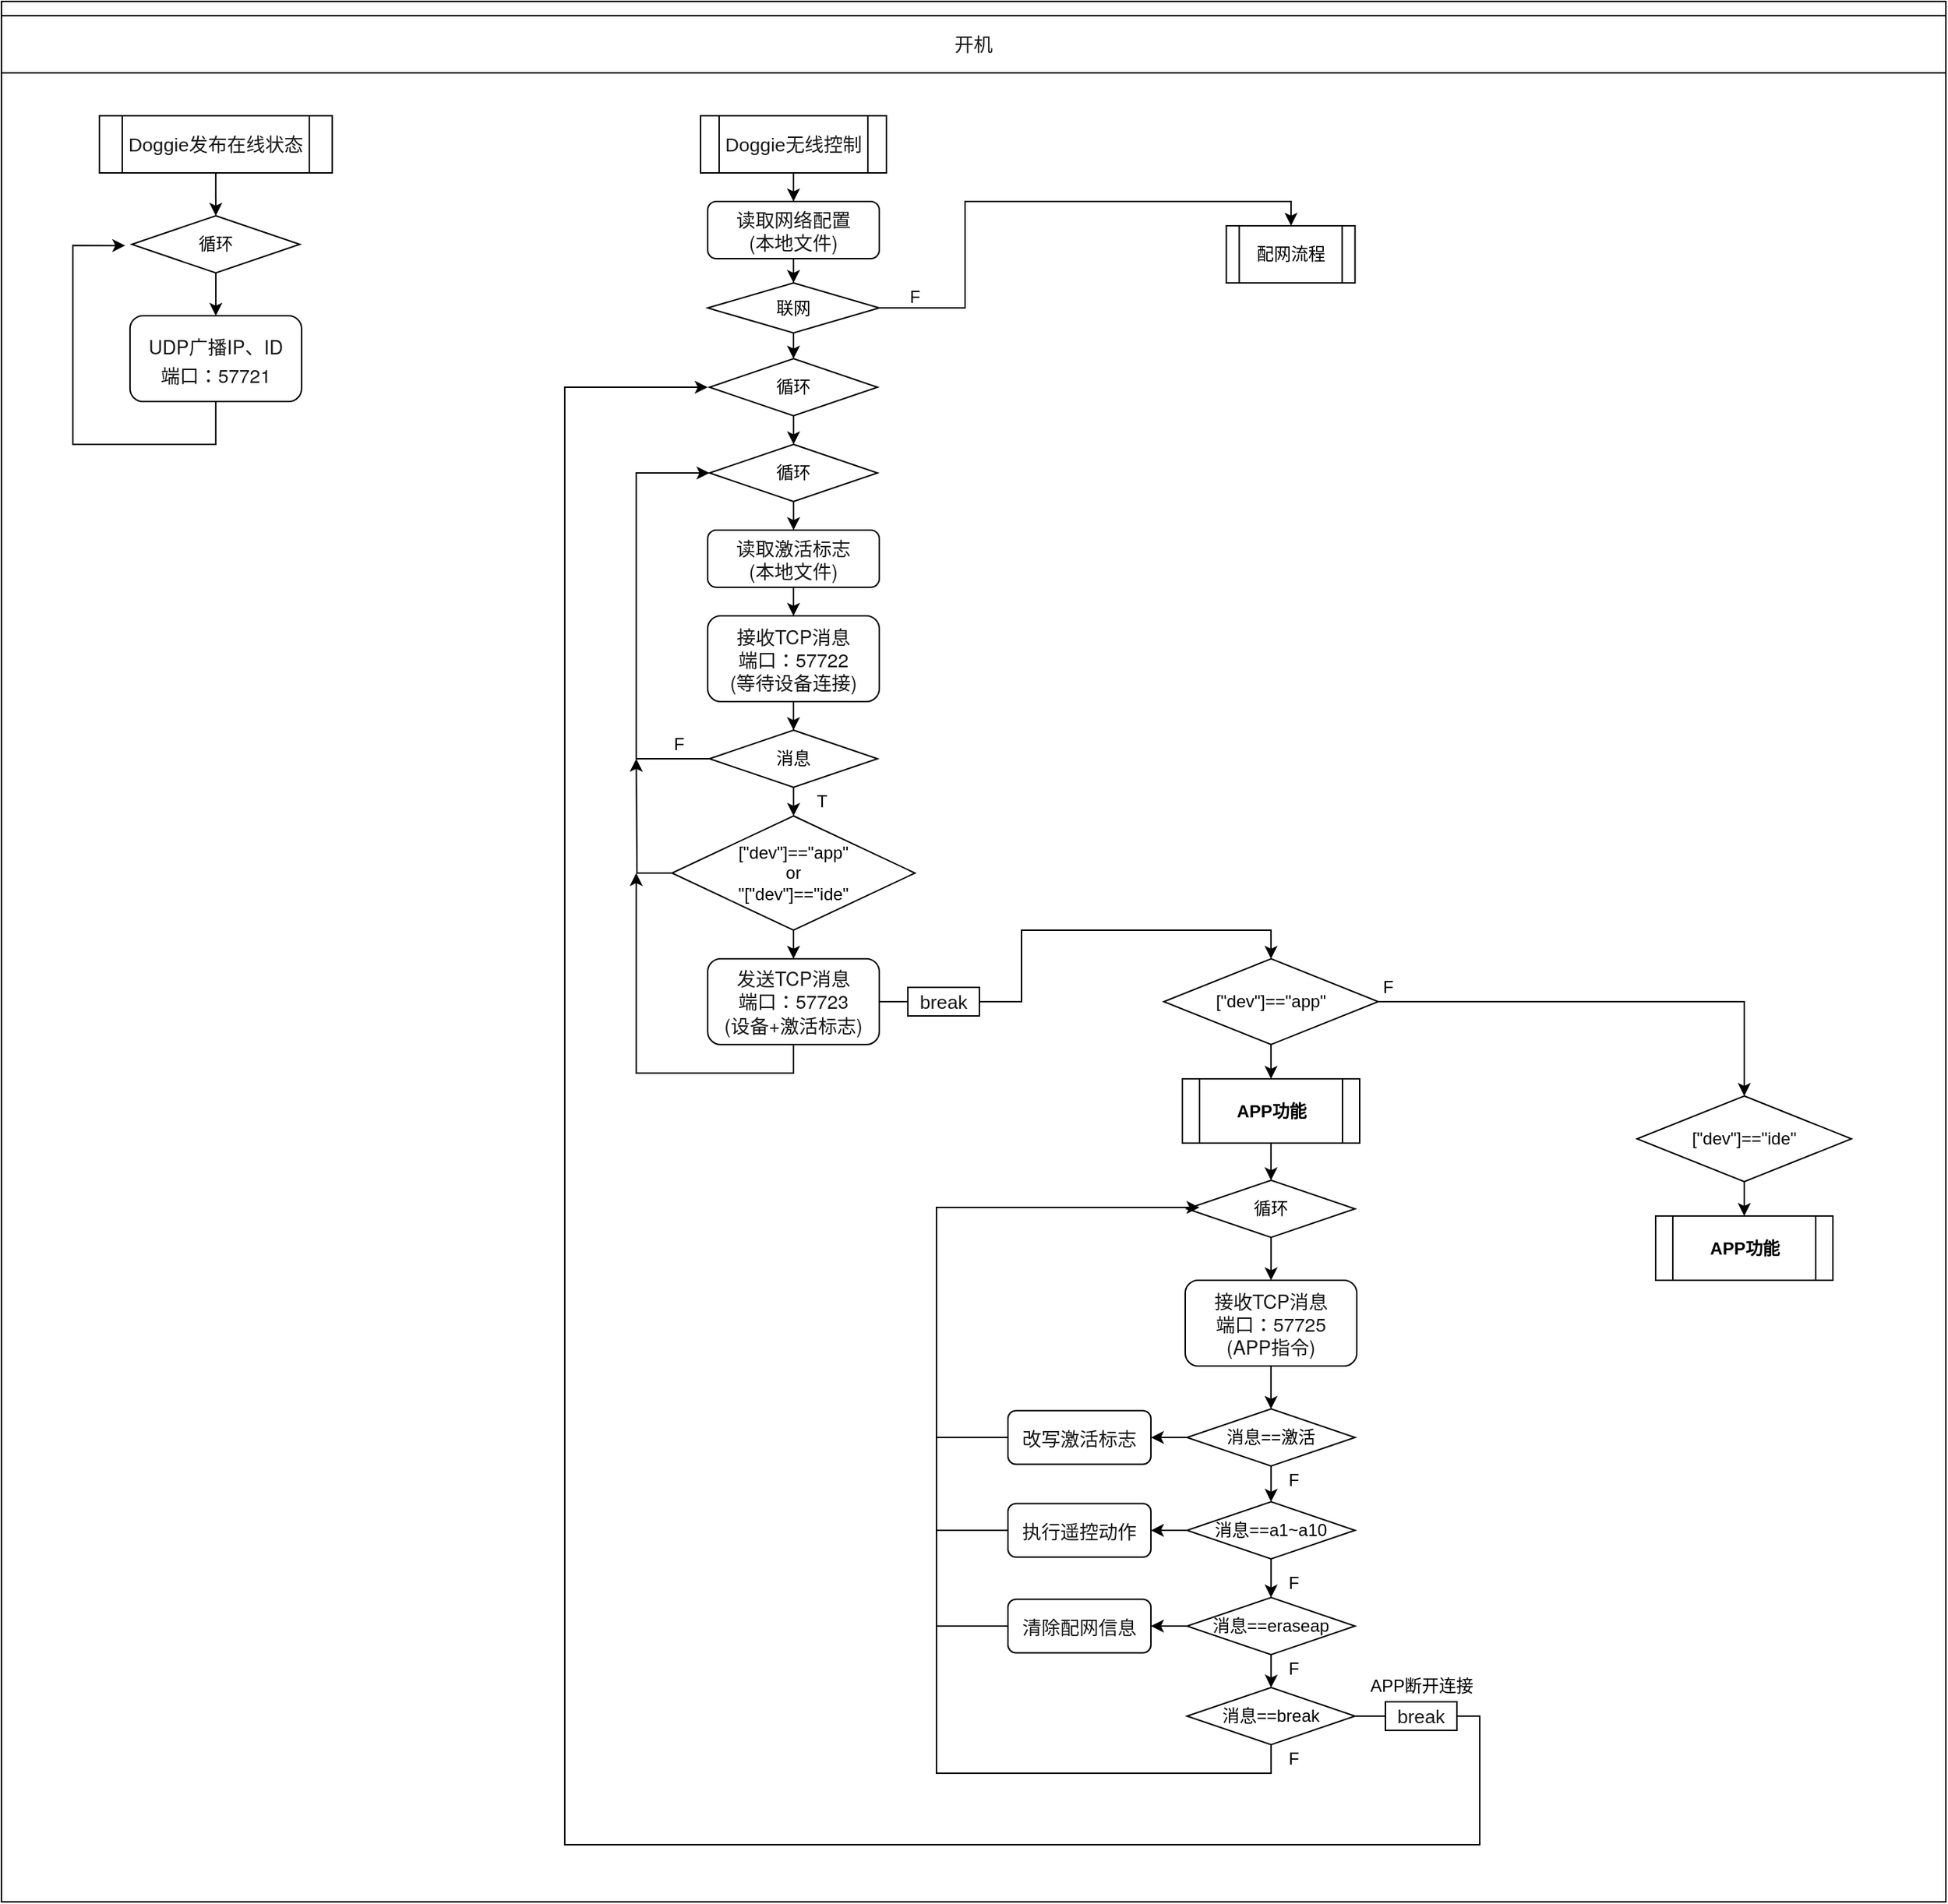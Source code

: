 <mxfile version="14.1.1" type="github">
  <diagram id="SIsZvFy45aXnX-BMXcz8" name="Page-1">
    <mxGraphModel dx="4803" dy="4001" grid="1" gridSize="10" guides="1" tooltips="1" connect="1" arrows="1" fold="1" page="1" pageScale="1" pageWidth="827" pageHeight="1169" math="0" shadow="0">
      <root>
        <mxCell id="0" />
        <mxCell id="1" parent="0" />
        <mxCell id="pTYEqp93y5SNzYrnJhAv-175" value="" style="rounded=0;whiteSpace=wrap;html=1;fillColor=#ffffff;gradientColor=none;" parent="1" vertex="1">
          <mxGeometry x="-1160" y="-2280" width="1360" height="1330" as="geometry" />
        </mxCell>
        <mxCell id="pTYEqp93y5SNzYrnJhAv-173" style="edgeStyle=orthogonalEdgeStyle;rounded=0;orthogonalLoop=1;jettySize=auto;html=1;startArrow=none;startFill=0;endArrow=classic;endFill=1;entryX=-0.039;entryY=0.521;entryDx=0;entryDy=0;entryPerimeter=0;" parent="1" source="kPTJGmgoszfXjRoP_3Vx-1" target="pTYEqp93y5SNzYrnJhAv-170" edge="1">
          <mxGeometry relative="1" as="geometry">
            <mxPoint x="-1110.06" y="-2140" as="targetPoint" />
            <Array as="points">
              <mxPoint x="-1010.06" y="-1970" />
              <mxPoint x="-1110.06" y="-1970" />
              <mxPoint x="-1110.06" y="-2109" />
            </Array>
          </mxGeometry>
        </mxCell>
        <mxCell id="kPTJGmgoszfXjRoP_3Vx-1" value="&lt;p style=&quot;box-sizing: border-box ; margin: 0px ; padding: 0px ; font-family: &amp;#34;helvetica neue&amp;#34; , &amp;#34;helvetica&amp;#34; , &amp;#34;pingfang sc&amp;#34; , &amp;#34;hiragino sans gb&amp;#34; , &amp;#34;microsoft yahei&amp;#34; , &amp;#34;\5 fae8f6f96c59ed1&amp;#34; , &amp;#34;arial&amp;#34; , sans-serif ; font-size: 16px ; line-height: 1.2&quot;&gt;&lt;span style=&quot;box-sizing: border-box ; color: rgb(25 , 25 , 25) ; font-size: 10pt&quot;&gt;UDP广播IP、ID&lt;/span&gt;&lt;/p&gt;&lt;p style=&quot;box-sizing: border-box ; margin: 0px ; padding: 0px ; font-family: &amp;#34;helvetica neue&amp;#34; , &amp;#34;helvetica&amp;#34; , &amp;#34;pingfang sc&amp;#34; , &amp;#34;hiragino sans gb&amp;#34; , &amp;#34;microsoft yahei&amp;#34; , &amp;#34;\5 fae8f6f96c59ed1&amp;#34; , &amp;#34;arial&amp;#34; , sans-serif ; font-size: 16px ; line-height: 1.2&quot;&gt;&lt;span style=&quot;box-sizing: border-box ; color: rgb(25 , 25 , 25) ; font-size: 10pt&quot;&gt;端口：57721&lt;/span&gt;&lt;/p&gt;" style="rounded=1;whiteSpace=wrap;html=1;" parent="1" vertex="1">
          <mxGeometry x="-1070.06" y="-2060" width="120" height="60" as="geometry" />
        </mxCell>
        <mxCell id="pTYEqp93y5SNzYrnJhAv-171" style="edgeStyle=orthogonalEdgeStyle;rounded=0;orthogonalLoop=1;jettySize=auto;html=1;entryX=0.5;entryY=0;entryDx=0;entryDy=0;startArrow=none;startFill=0;endArrow=classic;endFill=1;" parent="1" target="pTYEqp93y5SNzYrnJhAv-170" edge="1">
          <mxGeometry relative="1" as="geometry">
            <mxPoint x="-1010.1" y="-2160" as="sourcePoint" />
          </mxGeometry>
        </mxCell>
        <mxCell id="pTYEqp93y5SNzYrnJhAv-2" value="&lt;span style=&quot;color: rgb(25 , 25 , 25) ; font-size: 13.333px&quot;&gt;开机&lt;/span&gt;" style="rounded=0;whiteSpace=wrap;html=1;fillColor=#ffffff;gradientColor=none;" parent="1" vertex="1">
          <mxGeometry x="-1160" y="-2270" width="1360" height="40" as="geometry" />
        </mxCell>
        <mxCell id="pTYEqp93y5SNzYrnJhAv-177" style="edgeStyle=orthogonalEdgeStyle;rounded=0;orthogonalLoop=1;jettySize=auto;html=1;entryX=0.5;entryY=0;entryDx=0;entryDy=0;startArrow=none;startFill=0;endArrow=classic;endFill=1;" parent="1" source="pTYEqp93y5SNzYrnJhAv-3" target="pTYEqp93y5SNzYrnJhAv-5" edge="1">
          <mxGeometry relative="1" as="geometry" />
        </mxCell>
        <mxCell id="pTYEqp93y5SNzYrnJhAv-3" value="&lt;p style=&quot;box-sizing: border-box ; margin: 0px ; padding: 0px ; font-family: &amp;#34;helvetica neue&amp;#34; , &amp;#34;helvetica&amp;#34; , &amp;#34;pingfang sc&amp;#34; , &amp;#34;hiragino sans gb&amp;#34; , &amp;#34;microsoft yahei&amp;#34; , &amp;#34;\5 fae8f6f96c59ed1&amp;#34; , &amp;#34;arial&amp;#34; , sans-serif ; line-height: 1.2&quot;&gt;&lt;font color=&quot;#191919&quot;&gt;&lt;span style=&quot;font-size: 13.333px&quot;&gt;读取网络配置&lt;/span&gt;&lt;/font&gt;&lt;/p&gt;&lt;p style=&quot;box-sizing: border-box ; margin: 0px ; padding: 0px ; font-family: &amp;#34;helvetica neue&amp;#34; , &amp;#34;helvetica&amp;#34; , &amp;#34;pingfang sc&amp;#34; , &amp;#34;hiragino sans gb&amp;#34; , &amp;#34;microsoft yahei&amp;#34; , &amp;#34;\5 fae8f6f96c59ed1&amp;#34; , &amp;#34;arial&amp;#34; , sans-serif ; line-height: 1.2&quot;&gt;&lt;font color=&quot;#191919&quot;&gt;&lt;span style=&quot;font-size: 13.333px&quot;&gt;(本地文件)&lt;/span&gt;&lt;/font&gt;&lt;/p&gt;" style="rounded=1;whiteSpace=wrap;html=1;" parent="1" vertex="1">
          <mxGeometry x="-666" y="-2140" width="120" height="40" as="geometry" />
        </mxCell>
        <mxCell id="pTYEqp93y5SNzYrnJhAv-71" style="edgeStyle=orthogonalEdgeStyle;rounded=0;orthogonalLoop=1;jettySize=auto;html=1;entryX=0.5;entryY=0;entryDx=0;entryDy=0;startArrow=none;startFill=0;endArrow=classic;endFill=1;" parent="1" source="pTYEqp93y5SNzYrnJhAv-5" target="pTYEqp93y5SNzYrnJhAv-69" edge="1">
          <mxGeometry relative="1" as="geometry" />
        </mxCell>
        <mxCell id="pTYEqp93y5SNzYrnJhAv-179" style="edgeStyle=orthogonalEdgeStyle;rounded=0;orthogonalLoop=1;jettySize=auto;html=1;startArrow=none;startFill=0;endArrow=classic;endFill=1;" parent="1" source="pTYEqp93y5SNzYrnJhAv-5" target="pTYEqp93y5SNzYrnJhAv-8" edge="1">
          <mxGeometry relative="1" as="geometry">
            <Array as="points">
              <mxPoint x="-486" y="-2065" />
              <mxPoint x="-486" y="-2140" />
              <mxPoint x="-258" y="-2140" />
            </Array>
          </mxGeometry>
        </mxCell>
        <mxCell id="pTYEqp93y5SNzYrnJhAv-5" value="联网" style="rhombus;whiteSpace=wrap;html=1;" parent="1" vertex="1">
          <mxGeometry x="-666" y="-2083" width="120" height="35" as="geometry" />
        </mxCell>
        <mxCell id="pTYEqp93y5SNzYrnJhAv-8" value="配网流程" style="shape=process;whiteSpace=wrap;html=1;backgroundOutline=1;" parent="1" vertex="1">
          <mxGeometry x="-303.25" y="-2123" width="90" height="40" as="geometry" />
        </mxCell>
        <mxCell id="pTYEqp93y5SNzYrnJhAv-94" style="edgeStyle=orthogonalEdgeStyle;rounded=0;orthogonalLoop=1;jettySize=auto;html=1;entryX=0.5;entryY=0;entryDx=0;entryDy=0;startArrow=none;startFill=0;endArrow=classic;endFill=1;" parent="1" source="pTYEqp93y5SNzYrnJhAv-88" target="pTYEqp93y5SNzYrnJhAv-90" edge="1">
          <mxGeometry relative="1" as="geometry">
            <mxPoint x="-605.966" y="-1790" as="sourcePoint" />
          </mxGeometry>
        </mxCell>
        <mxCell id="pTYEqp93y5SNzYrnJhAv-87" style="edgeStyle=orthogonalEdgeStyle;rounded=0;orthogonalLoop=1;jettySize=auto;html=1;entryX=0.5;entryY=0;entryDx=0;entryDy=0;startArrow=none;startFill=0;endArrow=classic;endFill=1;" parent="1" source="pTYEqp93y5SNzYrnJhAv-69" target="pTYEqp93y5SNzYrnJhAv-86" edge="1">
          <mxGeometry relative="1" as="geometry" />
        </mxCell>
        <mxCell id="pTYEqp93y5SNzYrnJhAv-69" value="循环" style="rhombus;whiteSpace=wrap;html=1;" parent="1" vertex="1">
          <mxGeometry x="-664.75" y="-2030" width="117.5" height="40" as="geometry" />
        </mxCell>
        <mxCell id="pTYEqp93y5SNzYrnJhAv-83" style="edgeStyle=orthogonalEdgeStyle;rounded=0;orthogonalLoop=1;jettySize=auto;html=1;entryX=0.5;entryY=0;entryDx=0;entryDy=0;startArrow=none;startFill=0;endArrow=classic;endFill=1;" parent="1" source="pTYEqp93y5SNzYrnJhAv-80" target="pTYEqp93y5SNzYrnJhAv-82" edge="1">
          <mxGeometry relative="1" as="geometry" />
        </mxCell>
        <mxCell id="pTYEqp93y5SNzYrnJhAv-101" style="edgeStyle=orthogonalEdgeStyle;rounded=0;orthogonalLoop=1;jettySize=auto;html=1;startArrow=none;startFill=0;endArrow=classic;endFill=1;" parent="1" source="pTYEqp93y5SNzYrnJhAv-80" edge="1">
          <mxGeometry relative="1" as="geometry">
            <mxPoint x="-716" y="-1750" as="targetPoint" />
          </mxGeometry>
        </mxCell>
        <mxCell id="pTYEqp93y5SNzYrnJhAv-80" value="[&quot;dev&quot;]==&quot;app&quot;&lt;br&gt;or&lt;br&gt;&quot;[&quot;dev&quot;]==&quot;ide&quot;" style="rhombus;whiteSpace=wrap;html=1;" parent="1" vertex="1">
          <mxGeometry x="-691" y="-1710" width="170" height="80" as="geometry" />
        </mxCell>
        <mxCell id="pTYEqp93y5SNzYrnJhAv-102" style="edgeStyle=orthogonalEdgeStyle;rounded=0;orthogonalLoop=1;jettySize=auto;html=1;startArrow=none;startFill=0;endArrow=classic;endFill=1;" parent="1" source="pTYEqp93y5SNzYrnJhAv-82" edge="1">
          <mxGeometry relative="1" as="geometry">
            <mxPoint x="-716" y="-1670" as="targetPoint" />
            <Array as="points">
              <mxPoint x="-606" y="-1530" />
              <mxPoint x="-716" y="-1530" />
            </Array>
          </mxGeometry>
        </mxCell>
        <mxCell id="pTYEqp93y5SNzYrnJhAv-127" style="edgeStyle=orthogonalEdgeStyle;rounded=0;orthogonalLoop=1;jettySize=auto;html=1;entryX=0.5;entryY=0;entryDx=0;entryDy=0;startArrow=none;startFill=0;endArrow=classic;endFill=1;" parent="1" source="pTYEqp93y5SNzYrnJhAv-82" target="pTYEqp93y5SNzYrnJhAv-110" edge="1">
          <mxGeometry relative="1" as="geometry" />
        </mxCell>
        <mxCell id="pTYEqp93y5SNzYrnJhAv-82" value="&lt;p style=&quot;box-sizing: border-box ; margin: 0px ; padding: 0px ; font-family: &amp;#34;helvetica neue&amp;#34; , &amp;#34;helvetica&amp;#34; , &amp;#34;pingfang sc&amp;#34; , &amp;#34;hiragino sans gb&amp;#34; , &amp;#34;microsoft yahei&amp;#34; , &amp;#34;\5 fae8f6f96c59ed1&amp;#34; , &amp;#34;arial&amp;#34; , sans-serif ; line-height: 1.2&quot;&gt;&lt;font color=&quot;#191919&quot;&gt;&lt;span style=&quot;font-size: 13.333px&quot;&gt;发送TCP消息&lt;/span&gt;&lt;/font&gt;&lt;/p&gt;&lt;span style=&quot;color: rgb(25 , 25 , 25) ; font-family: &amp;#34;helvetica neue&amp;#34; , &amp;#34;helvetica&amp;#34; , &amp;#34;pingfang sc&amp;#34; , &amp;#34;hiragino sans gb&amp;#34; , &amp;#34;microsoft yahei&amp;#34; , &amp;#34;\5 fae8f6f96c59ed1&amp;#34; , &amp;#34;arial&amp;#34; , sans-serif ; font-size: 13.333px&quot;&gt;端口：&lt;/span&gt;&lt;font color=&quot;#191919&quot; face=&quot;helvetica neue, helvetica, pingfang sc, hiragino sans gb, microsoft yahei, \5 fae8f6f96c59ed1, arial, sans-serif&quot;&gt;&lt;span style=&quot;font-size: 13.333px&quot;&gt;57723&lt;/span&gt;&lt;/font&gt;&lt;p style=&quot;box-sizing: border-box ; margin: 0px ; padding: 0px ; font-family: &amp;#34;helvetica neue&amp;#34; , &amp;#34;helvetica&amp;#34; , &amp;#34;pingfang sc&amp;#34; , &amp;#34;hiragino sans gb&amp;#34; , &amp;#34;microsoft yahei&amp;#34; , &amp;#34;\5 fae8f6f96c59ed1&amp;#34; , &amp;#34;arial&amp;#34; , sans-serif ; line-height: 1.2&quot;&gt;&lt;font color=&quot;#191919&quot;&gt;&lt;span style=&quot;font-size: 13.333px&quot;&gt;(设备+激活标志)&lt;/span&gt;&lt;/font&gt;&lt;font color=&quot;#191919&quot;&gt;&lt;span style=&quot;font-size: 13.333px&quot;&gt;&lt;br&gt;&lt;/span&gt;&lt;/font&gt;&lt;/p&gt;" style="rounded=1;whiteSpace=wrap;html=1;" parent="1" vertex="1">
          <mxGeometry x="-666" y="-1610" width="120" height="60" as="geometry" />
        </mxCell>
        <mxCell id="pTYEqp93y5SNzYrnJhAv-99" style="edgeStyle=orthogonalEdgeStyle;rounded=0;orthogonalLoop=1;jettySize=auto;html=1;entryX=0.5;entryY=0;entryDx=0;entryDy=0;startArrow=none;startFill=0;endArrow=classic;endFill=1;" parent="1" source="pTYEqp93y5SNzYrnJhAv-86" target="pTYEqp93y5SNzYrnJhAv-97" edge="1">
          <mxGeometry relative="1" as="geometry" />
        </mxCell>
        <mxCell id="pTYEqp93y5SNzYrnJhAv-86" value="循环" style="rhombus;whiteSpace=wrap;html=1;" parent="1" vertex="1">
          <mxGeometry x="-664.75" y="-1970" width="117.5" height="40" as="geometry" />
        </mxCell>
        <mxCell id="pTYEqp93y5SNzYrnJhAv-88" value="&lt;p style=&quot;box-sizing: border-box ; margin: 0px ; padding: 0px ; font-family: &amp;#34;helvetica neue&amp;#34; , &amp;#34;helvetica&amp;#34; , &amp;#34;pingfang sc&amp;#34; , &amp;#34;hiragino sans gb&amp;#34; , &amp;#34;microsoft yahei&amp;#34; , &amp;#34;\5 fae8f6f96c59ed1&amp;#34; , &amp;#34;arial&amp;#34; , sans-serif ; line-height: 1.2&quot;&gt;&lt;font color=&quot;#191919&quot;&gt;&lt;span style=&quot;font-size: 13.333px&quot;&gt;接收TCP消息&lt;/span&gt;&lt;/font&gt;&lt;/p&gt;&lt;p style=&quot;box-sizing: border-box ; margin: 0px ; padding: 0px ; font-family: &amp;#34;helvetica neue&amp;#34; , &amp;#34;helvetica&amp;#34; , &amp;#34;pingfang sc&amp;#34; , &amp;#34;hiragino sans gb&amp;#34; , &amp;#34;microsoft yahei&amp;#34; , &amp;#34;\5 fae8f6f96c59ed1&amp;#34; , &amp;#34;arial&amp;#34; , sans-serif ; line-height: 1.2&quot;&gt;&lt;span style=&quot;color: rgb(25 , 25 , 25) ; font-size: 13.333px&quot;&gt;端口：57722&lt;/span&gt;&lt;/p&gt;&lt;p style=&quot;box-sizing: border-box ; margin: 0px ; padding: 0px ; font-family: &amp;#34;helvetica neue&amp;#34; , &amp;#34;helvetica&amp;#34; , &amp;#34;pingfang sc&amp;#34; , &amp;#34;hiragino sans gb&amp;#34; , &amp;#34;microsoft yahei&amp;#34; , &amp;#34;\5 fae8f6f96c59ed1&amp;#34; , &amp;#34;arial&amp;#34; , sans-serif ; line-height: 1.2&quot;&gt;&lt;font color=&quot;#191919&quot;&gt;&lt;span style=&quot;font-size: 13.333px&quot;&gt;(等待设备连接)&lt;/span&gt;&lt;/font&gt;&lt;/p&gt;" style="rounded=1;whiteSpace=wrap;html=1;" parent="1" vertex="1">
          <mxGeometry x="-666" y="-1850" width="120" height="60" as="geometry" />
        </mxCell>
        <mxCell id="pTYEqp93y5SNzYrnJhAv-95" style="edgeStyle=orthogonalEdgeStyle;rounded=0;orthogonalLoop=1;jettySize=auto;html=1;entryX=0.5;entryY=0;entryDx=0;entryDy=0;startArrow=none;startFill=0;endArrow=classic;endFill=1;" parent="1" source="pTYEqp93y5SNzYrnJhAv-90" target="pTYEqp93y5SNzYrnJhAv-80" edge="1">
          <mxGeometry relative="1" as="geometry" />
        </mxCell>
        <mxCell id="pTYEqp93y5SNzYrnJhAv-96" style="edgeStyle=orthogonalEdgeStyle;rounded=0;orthogonalLoop=1;jettySize=auto;html=1;startArrow=none;startFill=0;endArrow=classic;endFill=1;entryX=0;entryY=0.5;entryDx=0;entryDy=0;" parent="1" source="pTYEqp93y5SNzYrnJhAv-90" target="pTYEqp93y5SNzYrnJhAv-86" edge="1">
          <mxGeometry relative="1" as="geometry">
            <mxPoint x="-686" y="-1950" as="targetPoint" />
            <Array as="points">
              <mxPoint x="-716" y="-1750" />
              <mxPoint x="-716" y="-1950" />
            </Array>
          </mxGeometry>
        </mxCell>
        <mxCell id="pTYEqp93y5SNzYrnJhAv-90" value="消息" style="rhombus;whiteSpace=wrap;html=1;" parent="1" vertex="1">
          <mxGeometry x="-664.75" y="-1770" width="117.5" height="40" as="geometry" />
        </mxCell>
        <mxCell id="pTYEqp93y5SNzYrnJhAv-100" style="edgeStyle=orthogonalEdgeStyle;rounded=0;orthogonalLoop=1;jettySize=auto;html=1;entryX=0.5;entryY=0;entryDx=0;entryDy=0;startArrow=none;startFill=0;endArrow=classic;endFill=1;" parent="1" source="pTYEqp93y5SNzYrnJhAv-97" target="pTYEqp93y5SNzYrnJhAv-88" edge="1">
          <mxGeometry relative="1" as="geometry" />
        </mxCell>
        <mxCell id="pTYEqp93y5SNzYrnJhAv-97" value="&lt;p style=&quot;box-sizing: border-box ; margin: 0px ; padding: 0px ; font-family: &amp;#34;helvetica neue&amp;#34; , &amp;#34;helvetica&amp;#34; , &amp;#34;pingfang sc&amp;#34; , &amp;#34;hiragino sans gb&amp;#34; , &amp;#34;microsoft yahei&amp;#34; , &amp;#34;\5 fae8f6f96c59ed1&amp;#34; , &amp;#34;arial&amp;#34; , sans-serif ; line-height: 1.2&quot;&gt;&lt;font color=&quot;#191919&quot;&gt;&lt;span style=&quot;font-size: 13.333px&quot;&gt;读取激活标志&lt;/span&gt;&lt;/font&gt;&lt;/p&gt;&lt;p style=&quot;box-sizing: border-box ; margin: 0px ; padding: 0px ; font-family: &amp;#34;helvetica neue&amp;#34; , &amp;#34;helvetica&amp;#34; , &amp;#34;pingfang sc&amp;#34; , &amp;#34;hiragino sans gb&amp;#34; , &amp;#34;microsoft yahei&amp;#34; , &amp;#34;\5 fae8f6f96c59ed1&amp;#34; , &amp;#34;arial&amp;#34; , sans-serif ; line-height: 1.2&quot;&gt;&lt;font color=&quot;#191919&quot;&gt;&lt;span style=&quot;font-size: 13.333px&quot;&gt;(本地文件)&lt;/span&gt;&lt;/font&gt;&lt;/p&gt;" style="rounded=1;whiteSpace=wrap;html=1;" parent="1" vertex="1">
          <mxGeometry x="-666" y="-1910" width="120" height="40" as="geometry" />
        </mxCell>
        <mxCell id="pTYEqp93y5SNzYrnJhAv-108" value="T" style="text;html=1;strokeColor=none;fillColor=none;align=center;verticalAlign=middle;whiteSpace=wrap;rounded=0;" parent="1" vertex="1">
          <mxGeometry x="-606" y="-1730" width="40" height="20" as="geometry" />
        </mxCell>
        <mxCell id="pTYEqp93y5SNzYrnJhAv-109" value="F" style="text;html=1;strokeColor=none;fillColor=none;align=center;verticalAlign=middle;whiteSpace=wrap;rounded=0;" parent="1" vertex="1">
          <mxGeometry x="-706" y="-1770" width="40" height="20" as="geometry" />
        </mxCell>
        <mxCell id="pTYEqp93y5SNzYrnJhAv-114" style="edgeStyle=orthogonalEdgeStyle;rounded=0;orthogonalLoop=1;jettySize=auto;html=1;entryX=0.5;entryY=0;entryDx=0;entryDy=0;startArrow=none;startFill=0;endArrow=classic;endFill=1;" parent="1" source="pTYEqp93y5SNzYrnJhAv-110" target="pTYEqp93y5SNzYrnJhAv-111" edge="1">
          <mxGeometry relative="1" as="geometry">
            <Array as="points">
              <mxPoint x="59" y="-1580" />
            </Array>
          </mxGeometry>
        </mxCell>
        <mxCell id="pTYEqp93y5SNzYrnJhAv-116" style="edgeStyle=orthogonalEdgeStyle;rounded=0;orthogonalLoop=1;jettySize=auto;html=1;startArrow=none;startFill=0;endArrow=classic;endFill=1;entryX=0.5;entryY=0;entryDx=0;entryDy=0;" parent="1" source="pTYEqp93y5SNzYrnJhAv-110" target="pTYEqp93y5SNzYrnJhAv-115" edge="1">
          <mxGeometry relative="1" as="geometry">
            <mxPoint x="-272" y="-1525" as="targetPoint" />
          </mxGeometry>
        </mxCell>
        <mxCell id="pTYEqp93y5SNzYrnJhAv-110" value="[&quot;dev&quot;]==&quot;app&quot;" style="rhombus;whiteSpace=wrap;html=1;" parent="1" vertex="1">
          <mxGeometry x="-347" y="-1610" width="150" height="60" as="geometry" />
        </mxCell>
        <mxCell id="pTYEqp93y5SNzYrnJhAv-163" style="edgeStyle=orthogonalEdgeStyle;rounded=0;orthogonalLoop=1;jettySize=auto;html=1;startArrow=none;startFill=0;endArrow=classic;endFill=1;" parent="1" source="pTYEqp93y5SNzYrnJhAv-111" target="pTYEqp93y5SNzYrnJhAv-160" edge="1">
          <mxGeometry relative="1" as="geometry" />
        </mxCell>
        <mxCell id="pTYEqp93y5SNzYrnJhAv-111" value="[&quot;dev&quot;]==&quot;ide&quot;" style="rhombus;whiteSpace=wrap;html=1;" parent="1" vertex="1">
          <mxGeometry x="-16" y="-1514" width="150" height="60" as="geometry" />
        </mxCell>
        <mxCell id="pTYEqp93y5SNzYrnJhAv-117" style="edgeStyle=orthogonalEdgeStyle;rounded=0;orthogonalLoop=1;jettySize=auto;html=1;startArrow=none;startFill=0;endArrow=classic;endFill=1;" parent="1" source="pTYEqp93y5SNzYrnJhAv-115" edge="1">
          <mxGeometry relative="1" as="geometry">
            <mxPoint x="-272" y="-1455" as="targetPoint" />
          </mxGeometry>
        </mxCell>
        <mxCell id="pTYEqp93y5SNzYrnJhAv-115" value="APP功能" style="shape=process;whiteSpace=wrap;html=1;backgroundOutline=1;fontStyle=1" parent="1" vertex="1">
          <mxGeometry x="-334" y="-1526" width="124" height="45" as="geometry" />
        </mxCell>
        <mxCell id="pTYEqp93y5SNzYrnJhAv-120" style="edgeStyle=orthogonalEdgeStyle;rounded=0;orthogonalLoop=1;jettySize=auto;html=1;entryX=0.5;entryY=0;entryDx=0;entryDy=0;startArrow=none;startFill=0;endArrow=classic;endFill=1;" parent="1" source="pTYEqp93y5SNzYrnJhAv-118" target="pTYEqp93y5SNzYrnJhAv-119" edge="1">
          <mxGeometry relative="1" as="geometry" />
        </mxCell>
        <mxCell id="pTYEqp93y5SNzYrnJhAv-118" value="循环" style="rhombus;whiteSpace=wrap;html=1;" parent="1" vertex="1">
          <mxGeometry x="-330.75" y="-1455" width="117.5" height="40" as="geometry" />
        </mxCell>
        <mxCell id="pTYEqp93y5SNzYrnJhAv-122" style="edgeStyle=orthogonalEdgeStyle;rounded=0;orthogonalLoop=1;jettySize=auto;html=1;entryX=0.5;entryY=0;entryDx=0;entryDy=0;startArrow=none;startFill=0;endArrow=classic;endFill=1;" parent="1" source="pTYEqp93y5SNzYrnJhAv-119" target="pTYEqp93y5SNzYrnJhAv-121" edge="1">
          <mxGeometry relative="1" as="geometry" />
        </mxCell>
        <mxCell id="pTYEqp93y5SNzYrnJhAv-119" value="&lt;p style=&quot;box-sizing: border-box ; margin: 0px ; padding: 0px ; font-family: &amp;#34;helvetica neue&amp;#34; , &amp;#34;helvetica&amp;#34; , &amp;#34;pingfang sc&amp;#34; , &amp;#34;hiragino sans gb&amp;#34; , &amp;#34;microsoft yahei&amp;#34; , &amp;#34;\5 fae8f6f96c59ed1&amp;#34; , &amp;#34;arial&amp;#34; , sans-serif ; line-height: 1.2&quot;&gt;&lt;font color=&quot;#191919&quot;&gt;&lt;span style=&quot;font-size: 13.333px&quot;&gt;接收TCP消息&lt;/span&gt;&lt;/font&gt;&lt;/p&gt;&lt;p style=&quot;box-sizing: border-box ; margin: 0px ; padding: 0px ; font-family: &amp;#34;helvetica neue&amp;#34; , &amp;#34;helvetica&amp;#34; , &amp;#34;pingfang sc&amp;#34; , &amp;#34;hiragino sans gb&amp;#34; , &amp;#34;microsoft yahei&amp;#34; , &amp;#34;\5 fae8f6f96c59ed1&amp;#34; , &amp;#34;arial&amp;#34; , sans-serif ; line-height: 1.2&quot;&gt;&lt;span style=&quot;color: rgb(25 , 25 , 25) ; font-size: 13.333px&quot;&gt;端口：57725&lt;/span&gt;&lt;/p&gt;&lt;p style=&quot;box-sizing: border-box ; margin: 0px ; padding: 0px ; font-family: &amp;#34;helvetica neue&amp;#34; , &amp;#34;helvetica&amp;#34; , &amp;#34;pingfang sc&amp;#34; , &amp;#34;hiragino sans gb&amp;#34; , &amp;#34;microsoft yahei&amp;#34; , &amp;#34;\5 fae8f6f96c59ed1&amp;#34; , &amp;#34;arial&amp;#34; , sans-serif ; line-height: 1.2&quot;&gt;&lt;font color=&quot;#191919&quot;&gt;&lt;span style=&quot;font-size: 13.333px&quot;&gt;(APP指令)&lt;/span&gt;&lt;/font&gt;&lt;/p&gt;" style="rounded=1;whiteSpace=wrap;html=1;" parent="1" vertex="1">
          <mxGeometry x="-332" y="-1385" width="120" height="60" as="geometry" />
        </mxCell>
        <mxCell id="pTYEqp93y5SNzYrnJhAv-124" style="edgeStyle=orthogonalEdgeStyle;rounded=0;orthogonalLoop=1;jettySize=auto;html=1;startArrow=none;startFill=0;endArrow=classic;endFill=1;" parent="1" source="pTYEqp93y5SNzYrnJhAv-121" target="pTYEqp93y5SNzYrnJhAv-123" edge="1">
          <mxGeometry relative="1" as="geometry" />
        </mxCell>
        <mxCell id="pTYEqp93y5SNzYrnJhAv-138" style="edgeStyle=orthogonalEdgeStyle;rounded=0;orthogonalLoop=1;jettySize=auto;html=1;entryX=0.5;entryY=0;entryDx=0;entryDy=0;startArrow=none;startFill=0;endArrow=classic;endFill=1;" parent="1" source="pTYEqp93y5SNzYrnJhAv-121" target="pTYEqp93y5SNzYrnJhAv-133" edge="1">
          <mxGeometry relative="1" as="geometry" />
        </mxCell>
        <mxCell id="pTYEqp93y5SNzYrnJhAv-121" value="消息==激活" style="rhombus;whiteSpace=wrap;html=1;" parent="1" vertex="1">
          <mxGeometry x="-330.75" y="-1295" width="117.5" height="40" as="geometry" />
        </mxCell>
        <mxCell id="pTYEqp93y5SNzYrnJhAv-131" style="edgeStyle=orthogonalEdgeStyle;rounded=0;orthogonalLoop=1;jettySize=auto;html=1;startArrow=none;startFill=0;endArrow=classic;endFill=1;entryX=0.074;entryY=0.475;entryDx=0;entryDy=0;entryPerimeter=0;" parent="1" source="pTYEqp93y5SNzYrnJhAv-123" target="pTYEqp93y5SNzYrnJhAv-118" edge="1">
          <mxGeometry relative="1" as="geometry">
            <mxPoint x="-426" y="-1430" as="targetPoint" />
            <Array as="points">
              <mxPoint x="-506" y="-1275" />
              <mxPoint x="-506" y="-1436" />
            </Array>
          </mxGeometry>
        </mxCell>
        <mxCell id="pTYEqp93y5SNzYrnJhAv-123" value="&lt;p style=&quot;box-sizing: border-box ; margin: 0px ; padding: 0px ; font-family: &amp;#34;helvetica neue&amp;#34; , &amp;#34;helvetica&amp;#34; , &amp;#34;pingfang sc&amp;#34; , &amp;#34;hiragino sans gb&amp;#34; , &amp;#34;microsoft yahei&amp;#34; , &amp;#34;\5 fae8f6f96c59ed1&amp;#34; , &amp;#34;arial&amp;#34; , sans-serif ; line-height: 1.2&quot;&gt;&lt;font color=&quot;#191919&quot;&gt;&lt;span style=&quot;font-size: 13.333px&quot;&gt;改写激活标志&lt;/span&gt;&lt;/font&gt;&lt;/p&gt;" style="rounded=1;whiteSpace=wrap;html=1;" parent="1" vertex="1">
          <mxGeometry x="-456" y="-1293.75" width="100" height="37.5" as="geometry" />
        </mxCell>
        <mxCell id="pTYEqp93y5SNzYrnJhAv-41" value="&lt;span style=&quot;color: rgb(25 , 25 , 25) ; font-size: 13.333px&quot;&gt;break&lt;/span&gt;" style="rounded=0;whiteSpace=wrap;html=1;fillColor=#ffffff;gradientColor=none;" parent="1" vertex="1">
          <mxGeometry x="-526" y="-1590" width="50" height="20" as="geometry" />
        </mxCell>
        <mxCell id="pTYEqp93y5SNzYrnJhAv-136" style="edgeStyle=orthogonalEdgeStyle;rounded=0;orthogonalLoop=1;jettySize=auto;html=1;startArrow=none;startFill=0;endArrow=classic;endFill=1;" parent="1" source="pTYEqp93y5SNzYrnJhAv-133" target="pTYEqp93y5SNzYrnJhAv-135" edge="1">
          <mxGeometry relative="1" as="geometry" />
        </mxCell>
        <mxCell id="pTYEqp93y5SNzYrnJhAv-142" style="edgeStyle=orthogonalEdgeStyle;rounded=0;orthogonalLoop=1;jettySize=auto;html=1;entryX=0.5;entryY=0;entryDx=0;entryDy=0;startArrow=none;startFill=0;endArrow=classic;endFill=1;" parent="1" source="pTYEqp93y5SNzYrnJhAv-133" target="pTYEqp93y5SNzYrnJhAv-140" edge="1">
          <mxGeometry relative="1" as="geometry" />
        </mxCell>
        <mxCell id="pTYEqp93y5SNzYrnJhAv-133" value="消息==a1~a10" style="rhombus;whiteSpace=wrap;html=1;" parent="1" vertex="1">
          <mxGeometry x="-330.75" y="-1230" width="117.5" height="40" as="geometry" />
        </mxCell>
        <mxCell id="pTYEqp93y5SNzYrnJhAv-139" style="edgeStyle=orthogonalEdgeStyle;rounded=0;orthogonalLoop=1;jettySize=auto;html=1;startArrow=none;startFill=0;endArrow=none;endFill=0;" parent="1" source="pTYEqp93y5SNzYrnJhAv-135" edge="1">
          <mxGeometry relative="1" as="geometry">
            <mxPoint x="-506" y="-1290" as="targetPoint" />
            <Array as="points">
              <mxPoint x="-506" y="-1210" />
              <mxPoint x="-506" y="-1280" />
            </Array>
          </mxGeometry>
        </mxCell>
        <mxCell id="pTYEqp93y5SNzYrnJhAv-135" value="&lt;p style=&quot;box-sizing: border-box ; margin: 0px ; padding: 0px ; font-family: &amp;#34;helvetica neue&amp;#34; , &amp;#34;helvetica&amp;#34; , &amp;#34;pingfang sc&amp;#34; , &amp;#34;hiragino sans gb&amp;#34; , &amp;#34;microsoft yahei&amp;#34; , &amp;#34;\5 fae8f6f96c59ed1&amp;#34; , &amp;#34;arial&amp;#34; , sans-serif ; line-height: 1.2&quot;&gt;&lt;font color=&quot;#191919&quot;&gt;&lt;span style=&quot;font-size: 13.333px&quot;&gt;执行遥控动作&lt;/span&gt;&lt;/font&gt;&lt;/p&gt;" style="rounded=1;whiteSpace=wrap;html=1;" parent="1" vertex="1">
          <mxGeometry x="-456" y="-1228.75" width="100" height="37.5" as="geometry" />
        </mxCell>
        <mxCell id="pTYEqp93y5SNzYrnJhAv-144" style="edgeStyle=orthogonalEdgeStyle;rounded=0;orthogonalLoop=1;jettySize=auto;html=1;entryX=0.5;entryY=0;entryDx=0;entryDy=0;startArrow=none;startFill=0;endArrow=classic;endFill=1;" parent="1" source="pTYEqp93y5SNzYrnJhAv-140" target="pTYEqp93y5SNzYrnJhAv-141" edge="1">
          <mxGeometry relative="1" as="geometry" />
        </mxCell>
        <mxCell id="pTYEqp93y5SNzYrnJhAv-152" style="edgeStyle=orthogonalEdgeStyle;rounded=0;orthogonalLoop=1;jettySize=auto;html=1;entryX=1;entryY=0.5;entryDx=0;entryDy=0;startArrow=none;startFill=0;endArrow=classic;endFill=1;" parent="1" source="pTYEqp93y5SNzYrnJhAv-140" target="pTYEqp93y5SNzYrnJhAv-151" edge="1">
          <mxGeometry relative="1" as="geometry" />
        </mxCell>
        <mxCell id="pTYEqp93y5SNzYrnJhAv-140" value="消息==eraseap" style="rhombus;whiteSpace=wrap;html=1;" parent="1" vertex="1">
          <mxGeometry x="-330.75" y="-1163" width="117.5" height="40" as="geometry" />
        </mxCell>
        <mxCell id="pTYEqp93y5SNzYrnJhAv-145" style="edgeStyle=orthogonalEdgeStyle;rounded=0;orthogonalLoop=1;jettySize=auto;html=1;startArrow=none;startFill=0;endArrow=none;endFill=0;" parent="1" source="pTYEqp93y5SNzYrnJhAv-141" edge="1">
          <mxGeometry relative="1" as="geometry">
            <mxPoint x="-506" y="-1260" as="targetPoint" />
            <Array as="points">
              <mxPoint x="-272" y="-1040" />
              <mxPoint x="-506" y="-1040" />
              <mxPoint x="-506" y="-1210" />
            </Array>
          </mxGeometry>
        </mxCell>
        <mxCell id="pTYEqp93y5SNzYrnJhAv-156" style="edgeStyle=orthogonalEdgeStyle;rounded=0;orthogonalLoop=1;jettySize=auto;html=1;startArrow=none;startFill=0;endArrow=classic;endFill=1;" parent="1" source="pTYEqp93y5SNzYrnJhAv-157" edge="1">
          <mxGeometry relative="1" as="geometry">
            <mxPoint x="-666" y="-2010" as="targetPoint" />
            <Array as="points">
              <mxPoint x="-126" y="-1080" />
              <mxPoint x="-126" y="-990" />
              <mxPoint x="-766" y="-990" />
              <mxPoint x="-766" y="-2010" />
            </Array>
          </mxGeometry>
        </mxCell>
        <mxCell id="pTYEqp93y5SNzYrnJhAv-141" value="消息==break" style="rhombus;whiteSpace=wrap;html=1;" parent="1" vertex="1">
          <mxGeometry x="-330.75" y="-1100" width="117.5" height="40" as="geometry" />
        </mxCell>
        <mxCell id="pTYEqp93y5SNzYrnJhAv-147" value="F" style="text;html=1;strokeColor=none;fillColor=none;align=center;verticalAlign=middle;whiteSpace=wrap;rounded=0;" parent="1" vertex="1">
          <mxGeometry x="-276" y="-1255" width="40" height="20" as="geometry" />
        </mxCell>
        <mxCell id="pTYEqp93y5SNzYrnJhAv-148" value="F" style="text;html=1;strokeColor=none;fillColor=none;align=center;verticalAlign=middle;whiteSpace=wrap;rounded=0;" parent="1" vertex="1">
          <mxGeometry x="-276" y="-1183" width="40" height="20" as="geometry" />
        </mxCell>
        <mxCell id="pTYEqp93y5SNzYrnJhAv-149" value="F" style="text;html=1;strokeColor=none;fillColor=none;align=center;verticalAlign=middle;whiteSpace=wrap;rounded=0;" parent="1" vertex="1">
          <mxGeometry x="-276" y="-1123" width="40" height="20" as="geometry" />
        </mxCell>
        <mxCell id="pTYEqp93y5SNzYrnJhAv-150" value="F" style="text;html=1;strokeColor=none;fillColor=none;align=center;verticalAlign=middle;whiteSpace=wrap;rounded=0;" parent="1" vertex="1">
          <mxGeometry x="-276" y="-1060" width="40" height="20" as="geometry" />
        </mxCell>
        <mxCell id="pTYEqp93y5SNzYrnJhAv-154" style="edgeStyle=orthogonalEdgeStyle;rounded=0;orthogonalLoop=1;jettySize=auto;html=1;startArrow=none;startFill=0;endArrow=none;endFill=0;" parent="1" source="pTYEqp93y5SNzYrnJhAv-151" edge="1">
          <mxGeometry relative="1" as="geometry">
            <mxPoint x="-506" y="-1143" as="targetPoint" />
            <Array as="points">
              <mxPoint x="-461" y="-1143" />
            </Array>
          </mxGeometry>
        </mxCell>
        <mxCell id="pTYEqp93y5SNzYrnJhAv-151" value="&lt;p style=&quot;box-sizing: border-box ; margin: 0px ; padding: 0px ; font-family: &amp;#34;helvetica neue&amp;#34; , &amp;#34;helvetica&amp;#34; , &amp;#34;pingfang sc&amp;#34; , &amp;#34;hiragino sans gb&amp;#34; , &amp;#34;microsoft yahei&amp;#34; , &amp;#34;\5 fae8f6f96c59ed1&amp;#34; , &amp;#34;arial&amp;#34; , sans-serif ; line-height: 1.2&quot;&gt;&lt;font color=&quot;#191919&quot;&gt;&lt;span style=&quot;font-size: 13.333px&quot;&gt;清除配网信息&lt;/span&gt;&lt;/font&gt;&lt;/p&gt;" style="rounded=1;whiteSpace=wrap;html=1;" parent="1" vertex="1">
          <mxGeometry x="-456" y="-1161.75" width="100" height="37.5" as="geometry" />
        </mxCell>
        <mxCell id="pTYEqp93y5SNzYrnJhAv-157" value="&lt;span style=&quot;color: rgb(25 , 25 , 25) ; font-size: 13.333px&quot;&gt;break&lt;/span&gt;" style="rounded=0;whiteSpace=wrap;html=1;fillColor=#ffffff;gradientColor=none;" parent="1" vertex="1">
          <mxGeometry x="-192" y="-1090" width="50" height="20" as="geometry" />
        </mxCell>
        <mxCell id="pTYEqp93y5SNzYrnJhAv-158" style="edgeStyle=orthogonalEdgeStyle;rounded=0;orthogonalLoop=1;jettySize=auto;html=1;startArrow=none;startFill=0;endArrow=none;endFill=0;" parent="1" source="pTYEqp93y5SNzYrnJhAv-141" target="pTYEqp93y5SNzYrnJhAv-157" edge="1">
          <mxGeometry relative="1" as="geometry">
            <mxPoint x="-746" y="-990" as="targetPoint" />
            <mxPoint x="-213.25" y="-1080.0" as="sourcePoint" />
            <Array as="points" />
          </mxGeometry>
        </mxCell>
        <mxCell id="pTYEqp93y5SNzYrnJhAv-159" value="APP断开连接" style="text;html=1;strokeColor=none;fillColor=none;align=center;verticalAlign=middle;whiteSpace=wrap;rounded=0;" parent="1" vertex="1">
          <mxGeometry x="-207.5" y="-1111" width="81" height="20" as="geometry" />
        </mxCell>
        <mxCell id="pTYEqp93y5SNzYrnJhAv-160" value="APP功能" style="shape=process;whiteSpace=wrap;html=1;backgroundOutline=1;fontStyle=1" parent="1" vertex="1">
          <mxGeometry x="-3" y="-1430" width="124" height="45" as="geometry" />
        </mxCell>
        <mxCell id="pTYEqp93y5SNzYrnJhAv-165" value="F" style="text;html=1;strokeColor=none;fillColor=none;align=center;verticalAlign=middle;whiteSpace=wrap;rounded=0;" parent="1" vertex="1">
          <mxGeometry x="-210" y="-1600" width="40" height="20" as="geometry" />
        </mxCell>
        <mxCell id="pTYEqp93y5SNzYrnJhAv-172" style="edgeStyle=orthogonalEdgeStyle;rounded=0;orthogonalLoop=1;jettySize=auto;html=1;entryX=0.5;entryY=0;entryDx=0;entryDy=0;startArrow=none;startFill=0;endArrow=classic;endFill=1;" parent="1" source="pTYEqp93y5SNzYrnJhAv-170" target="kPTJGmgoszfXjRoP_3Vx-1" edge="1">
          <mxGeometry relative="1" as="geometry" />
        </mxCell>
        <mxCell id="pTYEqp93y5SNzYrnJhAv-170" value="循环" style="rhombus;whiteSpace=wrap;html=1;" parent="1" vertex="1">
          <mxGeometry x="-1068.81" y="-2130" width="117.5" height="40" as="geometry" />
        </mxCell>
        <mxCell id="pTYEqp93y5SNzYrnJhAv-180" value="&lt;span style=&quot;color: rgb(25 , 25 , 25) ; font-size: 13.333px&quot;&gt;Doggie发布在线状态&lt;/span&gt;" style="shape=process;whiteSpace=wrap;html=1;backgroundOutline=1;" parent="1" vertex="1">
          <mxGeometry x="-1091.46" y="-2200" width="162.81" height="40" as="geometry" />
        </mxCell>
        <mxCell id="pTYEqp93y5SNzYrnJhAv-182" style="edgeStyle=orthogonalEdgeStyle;rounded=0;orthogonalLoop=1;jettySize=auto;html=1;entryX=0.5;entryY=0;entryDx=0;entryDy=0;startArrow=none;startFill=0;endArrow=classic;endFill=1;" parent="1" source="pTYEqp93y5SNzYrnJhAv-181" target="pTYEqp93y5SNzYrnJhAv-3" edge="1">
          <mxGeometry relative="1" as="geometry" />
        </mxCell>
        <mxCell id="pTYEqp93y5SNzYrnJhAv-181" value="&lt;font color=&quot;#191919&quot;&gt;&lt;span style=&quot;font-size: 13.333px&quot;&gt;Doggie无线控制&lt;/span&gt;&lt;/font&gt;" style="shape=process;whiteSpace=wrap;html=1;backgroundOutline=1;" parent="1" vertex="1">
          <mxGeometry x="-671" y="-2200" width="130" height="40" as="geometry" />
        </mxCell>
        <mxCell id="pTYEqp93y5SNzYrnJhAv-185" value="F" style="text;html=1;strokeColor=none;fillColor=none;align=center;verticalAlign=middle;whiteSpace=wrap;rounded=0;" parent="1" vertex="1">
          <mxGeometry x="-541" y="-2083" width="40" height="20" as="geometry" />
        </mxCell>
      </root>
    </mxGraphModel>
  </diagram>
</mxfile>
